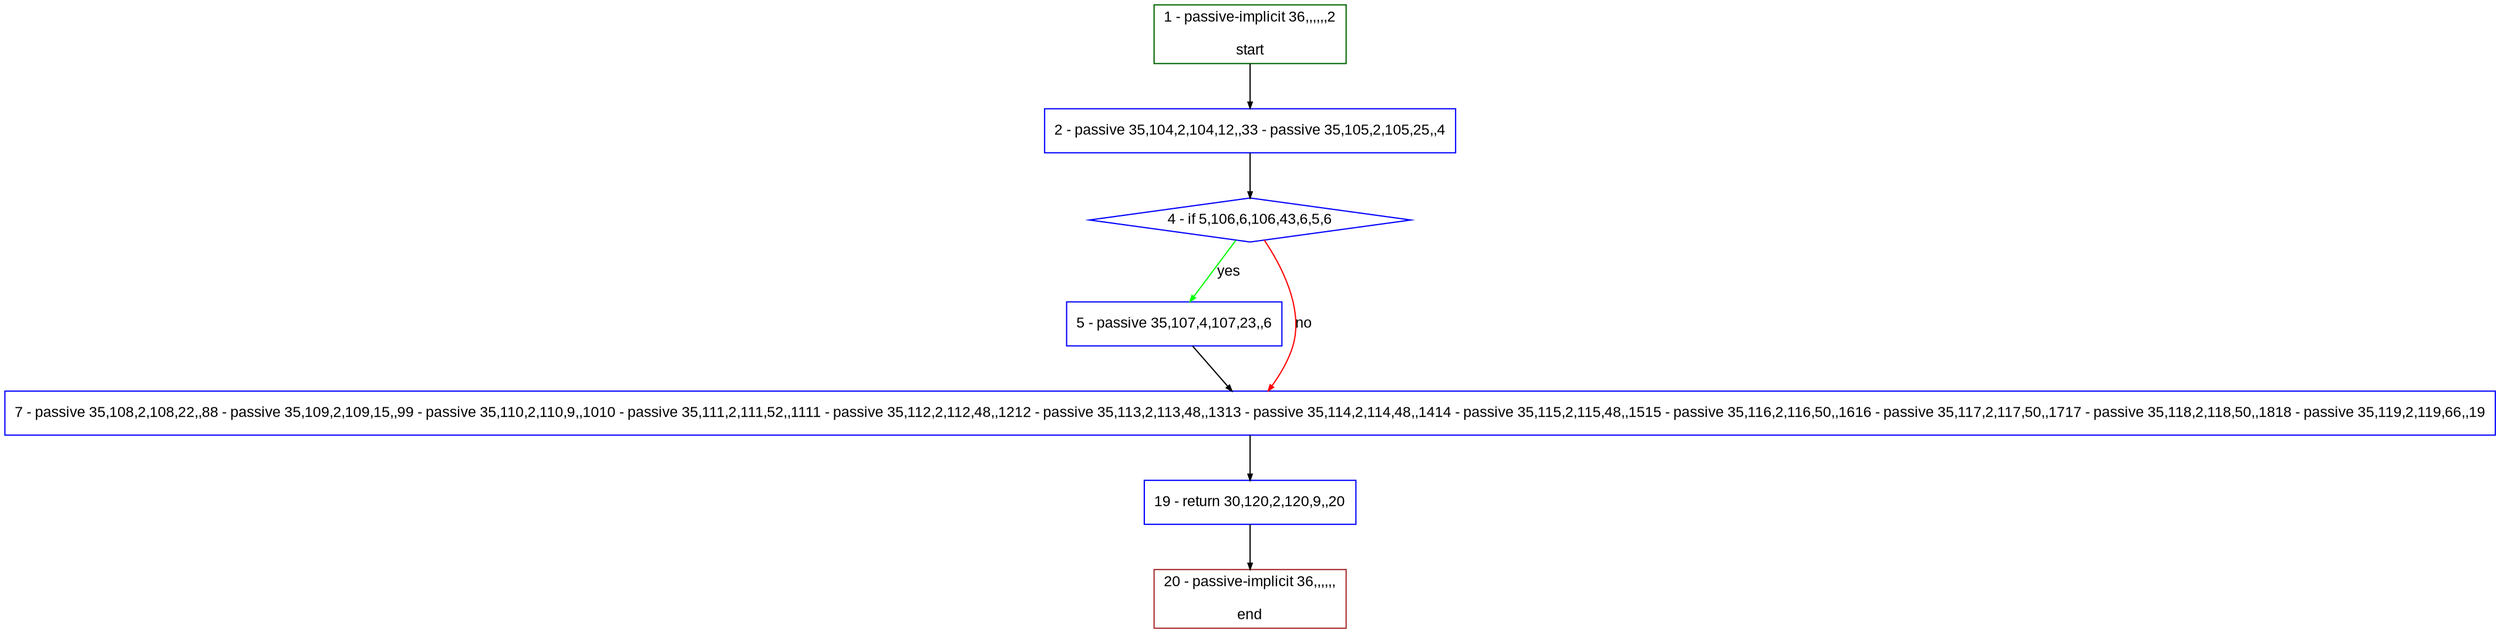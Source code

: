 digraph "" {
  graph [pack="true", label="", fontsize="12", packmode="clust", fontname="Arial", fillcolor="#FFFFCC", bgcolor="white", style="rounded,filled", compound="true"];
  node [node_initialized="no", label="", color="grey", fontsize="12", fillcolor="white", fontname="Arial", style="filled", shape="rectangle", compound="true", fixedsize="false"];
  edge [fontcolor="black", arrowhead="normal", arrowtail="none", arrowsize="0.5", ltail="", label="", color="black", fontsize="12", lhead="", fontname="Arial", dir="forward", compound="true"];
  __N1 [label="2 - passive 35,104,2,104,12,,33 - passive 35,105,2,105,25,,4", color="#0000ff", fillcolor="#ffffff", style="filled", shape="box"];
  __N2 [label="1 - passive-implicit 36,,,,,,2\n\nstart", color="#006400", fillcolor="#ffffff", style="filled", shape="box"];
  __N3 [label="4 - if 5,106,6,106,43,6,5,6", color="#0000ff", fillcolor="#ffffff", style="filled", shape="diamond"];
  __N4 [label="5 - passive 35,107,4,107,23,,6", color="#0000ff", fillcolor="#ffffff", style="filled", shape="box"];
  __N5 [label="7 - passive 35,108,2,108,22,,88 - passive 35,109,2,109,15,,99 - passive 35,110,2,110,9,,1010 - passive 35,111,2,111,52,,1111 - passive 35,112,2,112,48,,1212 - passive 35,113,2,113,48,,1313 - passive 35,114,2,114,48,,1414 - passive 35,115,2,115,48,,1515 - passive 35,116,2,116,50,,1616 - passive 35,117,2,117,50,,1717 - passive 35,118,2,118,50,,1818 - passive 35,119,2,119,66,,19", color="#0000ff", fillcolor="#ffffff", style="filled", shape="box"];
  __N6 [label="19 - return 30,120,2,120,9,,20", color="#0000ff", fillcolor="#ffffff", style="filled", shape="box"];
  __N7 [label="20 - passive-implicit 36,,,,,,\n\nend", color="#a52a2a", fillcolor="#ffffff", style="filled", shape="box"];
  __N2 -> __N1 [arrowhead="normal", arrowtail="none", color="#000000", label="", dir="forward"];
  __N1 -> __N3 [arrowhead="normal", arrowtail="none", color="#000000", label="", dir="forward"];
  __N3 -> __N4 [arrowhead="normal", arrowtail="none", color="#00ff00", label="yes", dir="forward"];
  __N3 -> __N5 [arrowhead="normal", arrowtail="none", color="#ff0000", label="no", dir="forward"];
  __N4 -> __N5 [arrowhead="normal", arrowtail="none", color="#000000", label="", dir="forward"];
  __N5 -> __N6 [arrowhead="normal", arrowtail="none", color="#000000", label="", dir="forward"];
  __N6 -> __N7 [arrowhead="normal", arrowtail="none", color="#000000", label="", dir="forward"];
}
